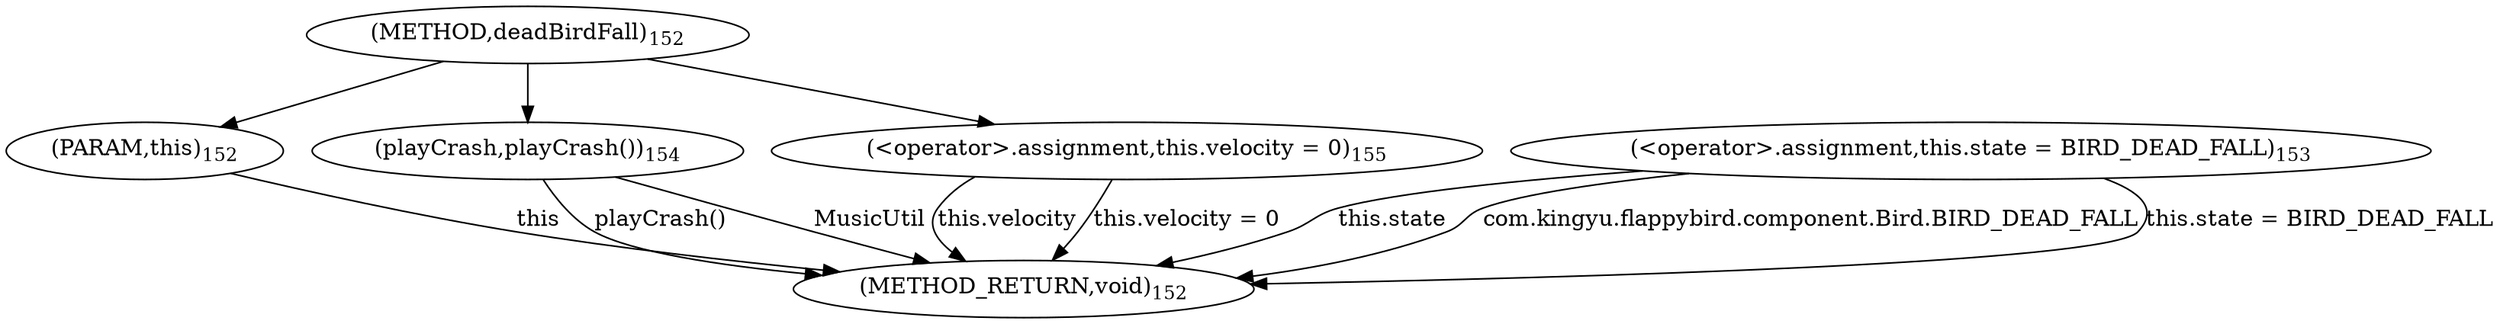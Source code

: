 digraph "deadBirdFall" {  
"637" [label = <(METHOD,deadBirdFall)<SUB>152</SUB>> ]
"656" [label = <(METHOD_RETURN,void)<SUB>152</SUB>> ]
"638" [label = <(PARAM,this)<SUB>152</SUB>> ]
"640" [label = <(&lt;operator&gt;.assignment,this.state = BIRD_DEAD_FALL)<SUB>153</SUB>> ]
"647" [label = <(playCrash,playCrash())<SUB>154</SUB>> ]
"649" [label = <(&lt;operator&gt;.assignment,this.velocity = 0)<SUB>155</SUB>> ]
"640" [label = <(&lt;operator&gt;.assignment,this.state = BIRD_DEAD_FALL)<SUB>153</SUB>> ]
"640" [label = <(&lt;operator&gt;.assignment,this.state = BIRD_DEAD_FALL)<SUB>153</SUB>> ]
"647" [label = <(playCrash,playCrash())<SUB>154</SUB>> ]
"649" [label = <(&lt;operator&gt;.assignment,this.velocity = 0)<SUB>155</SUB>> ]
"649" [label = <(&lt;operator&gt;.assignment,this.velocity = 0)<SUB>155</SUB>> ]
  "638" -> "656"  [ label = "this"] 
  "640" -> "656"  [ label = "this.state"] 
  "640" -> "656"  [ label = "com.kingyu.flappybird.component.Bird.BIRD_DEAD_FALL"] 
  "640" -> "656"  [ label = "this.state = BIRD_DEAD_FALL"] 
  "647" -> "656"  [ label = "playCrash()"] 
  "649" -> "656"  [ label = "this.velocity"] 
  "649" -> "656"  [ label = "this.velocity = 0"] 
  "647" -> "656"  [ label = "MusicUtil"] 
  "637" -> "638" 
  "637" -> "649" 
  "637" -> "647" 
}
